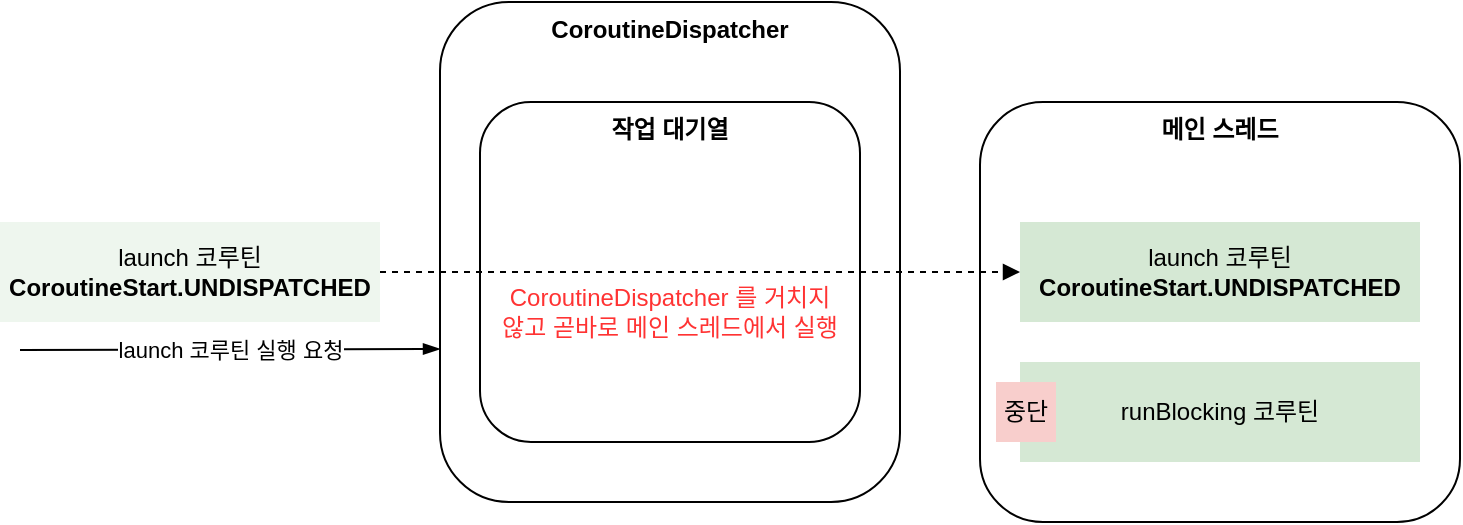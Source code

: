 <mxfile version="26.1.1">
  <diagram name="Page-1" id="hE3psM1vDHi2mgkZ_NZ2">
    <mxGraphModel dx="1114" dy="878" grid="1" gridSize="10" guides="1" tooltips="1" connect="1" arrows="1" fold="1" page="1" pageScale="1" pageWidth="827" pageHeight="1169" math="0" shadow="0">
      <root>
        <mxCell id="0" />
        <mxCell id="1" parent="0" />
        <mxCell id="_3vOzIv-KY-2GLxwDb-m-5" value="메인 스레드" style="rounded=1;whiteSpace=wrap;html=1;fontStyle=1;verticalAlign=top;" vertex="1" parent="1">
          <mxGeometry x="520" y="150" width="240" height="210" as="geometry" />
        </mxCell>
        <mxCell id="_3vOzIv-KY-2GLxwDb-m-1" value="CoroutineDispatcher" style="rounded=1;whiteSpace=wrap;html=1;fontStyle=1;verticalAlign=top;" vertex="1" parent="1">
          <mxGeometry x="250" y="100" width="230" height="250" as="geometry" />
        </mxCell>
        <mxCell id="_3vOzIv-KY-2GLxwDb-m-2" value="작업 대기열" style="rounded=1;whiteSpace=wrap;html=1;fontStyle=1;verticalAlign=top;" vertex="1" parent="1">
          <mxGeometry x="270" y="150" width="190" height="170" as="geometry" />
        </mxCell>
        <mxCell id="_3vOzIv-KY-2GLxwDb-m-3" value="launch 코루틴&lt;div&gt;&lt;b&gt;CoroutineStart.UNDISPATCHED&lt;/b&gt;&lt;/div&gt;" style="rounded=0;whiteSpace=wrap;html=1;fillColor=#d5e8d4;strokeColor=none;" vertex="1" parent="1">
          <mxGeometry x="540" y="210" width="200" height="50" as="geometry" />
        </mxCell>
        <mxCell id="_3vOzIv-KY-2GLxwDb-m-4" value="CoroutineDispatcher 를 거치지 않고 곧바로 메인 스레드에서 실행" style="text;html=1;align=center;verticalAlign=middle;whiteSpace=wrap;rounded=0;fontColor=#FF3333;" vertex="1" parent="1">
          <mxGeometry x="280" y="230" width="170" height="50" as="geometry" />
        </mxCell>
        <mxCell id="_3vOzIv-KY-2GLxwDb-m-6" value="runBlocking 코루틴" style="rounded=0;whiteSpace=wrap;html=1;fillColor=#d5e8d4;strokeColor=none;" vertex="1" parent="1">
          <mxGeometry x="540" y="280" width="200" height="50" as="geometry" />
        </mxCell>
        <mxCell id="_3vOzIv-KY-2GLxwDb-m-7" value="" style="endArrow=blockThin;html=1;rounded=0;entryX=0;entryY=0.75;entryDx=0;entryDy=0;endFill=1;" edge="1" parent="1">
          <mxGeometry width="50" height="50" relative="1" as="geometry">
            <mxPoint x="40" y="274" as="sourcePoint" />
            <mxPoint x="250" y="273.5" as="targetPoint" />
          </mxGeometry>
        </mxCell>
        <mxCell id="_3vOzIv-KY-2GLxwDb-m-8" value="launch 코루틴 실행 요청" style="edgeLabel;html=1;align=center;verticalAlign=middle;resizable=0;points=[];" vertex="1" connectable="0" parent="_3vOzIv-KY-2GLxwDb-m-7">
          <mxGeometry x="-0.333" relative="1" as="geometry">
            <mxPoint x="35" as="offset" />
          </mxGeometry>
        </mxCell>
        <mxCell id="_3vOzIv-KY-2GLxwDb-m-9" style="edgeStyle=orthogonalEdgeStyle;rounded=0;orthogonalLoop=1;jettySize=auto;html=1;entryX=0;entryY=0.5;entryDx=0;entryDy=0;endArrow=block;endFill=1;dashed=1;" edge="1" parent="1" source="_3vOzIv-KY-2GLxwDb-m-10" target="_3vOzIv-KY-2GLxwDb-m-3">
          <mxGeometry relative="1" as="geometry" />
        </mxCell>
        <mxCell id="_3vOzIv-KY-2GLxwDb-m-10" value="launch 코루틴&lt;div&gt;&lt;b&gt;CoroutineStart.UNDISPATCHED&lt;/b&gt;&lt;/div&gt;" style="rounded=0;whiteSpace=wrap;html=1;fillColor=#d5e8d4;strokeColor=none;opacity=40;" vertex="1" parent="1">
          <mxGeometry x="30" y="210" width="190" height="50" as="geometry" />
        </mxCell>
        <mxCell id="_3vOzIv-KY-2GLxwDb-m-11" value="중단" style="text;html=1;align=center;verticalAlign=middle;whiteSpace=wrap;rounded=0;fillColor=#f8cecc;strokeColor=none;" vertex="1" parent="1">
          <mxGeometry x="528" y="290" width="30" height="30" as="geometry" />
        </mxCell>
      </root>
    </mxGraphModel>
  </diagram>
</mxfile>
